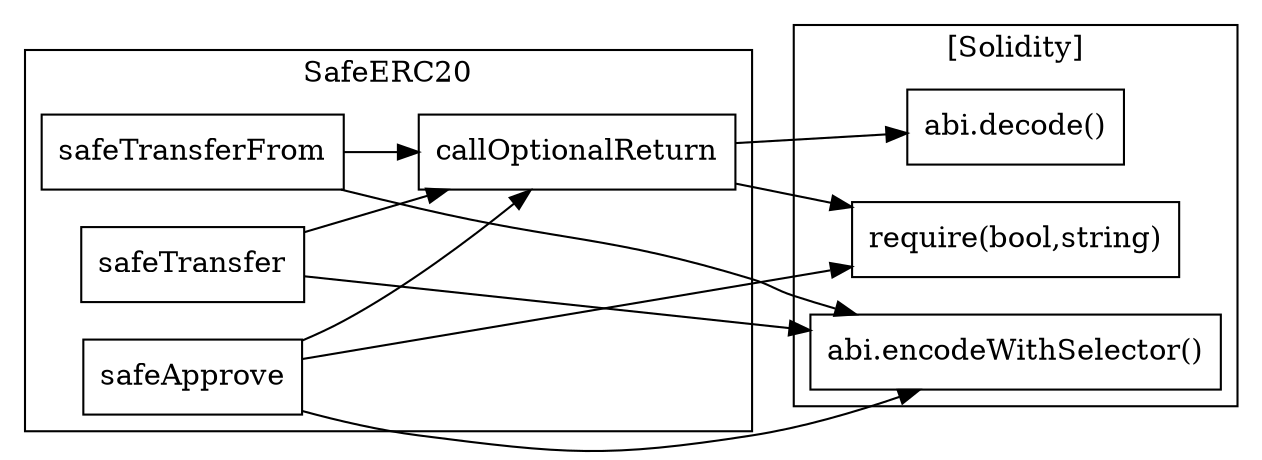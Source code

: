 strict digraph {
rankdir="LR"
node [shape=box]
subgraph cluster_334_SafeERC20 {
label = "SafeERC20"
"334_callOptionalReturn" [label="callOptionalReturn"]
"334_safeTransferFrom" [label="safeTransferFrom"]
"334_safeTransfer" [label="safeTransfer"]
"334_safeApprove" [label="safeApprove"]
"334_safeTransfer" -> "334_callOptionalReturn"
"334_safeApprove" -> "334_callOptionalReturn"
"334_safeTransferFrom" -> "334_callOptionalReturn"
}subgraph cluster_solidity {
label = "[Solidity]"
"abi.encodeWithSelector()" 
"require(bool,string)" 
"abi.decode()" 
"334_safeApprove" -> "abi.encodeWithSelector()"
"334_safeTransfer" -> "abi.encodeWithSelector()"
"334_callOptionalReturn" -> "abi.decode()"
"334_safeTransferFrom" -> "abi.encodeWithSelector()"
"334_callOptionalReturn" -> "require(bool,string)"
"334_safeApprove" -> "require(bool,string)"
}
}